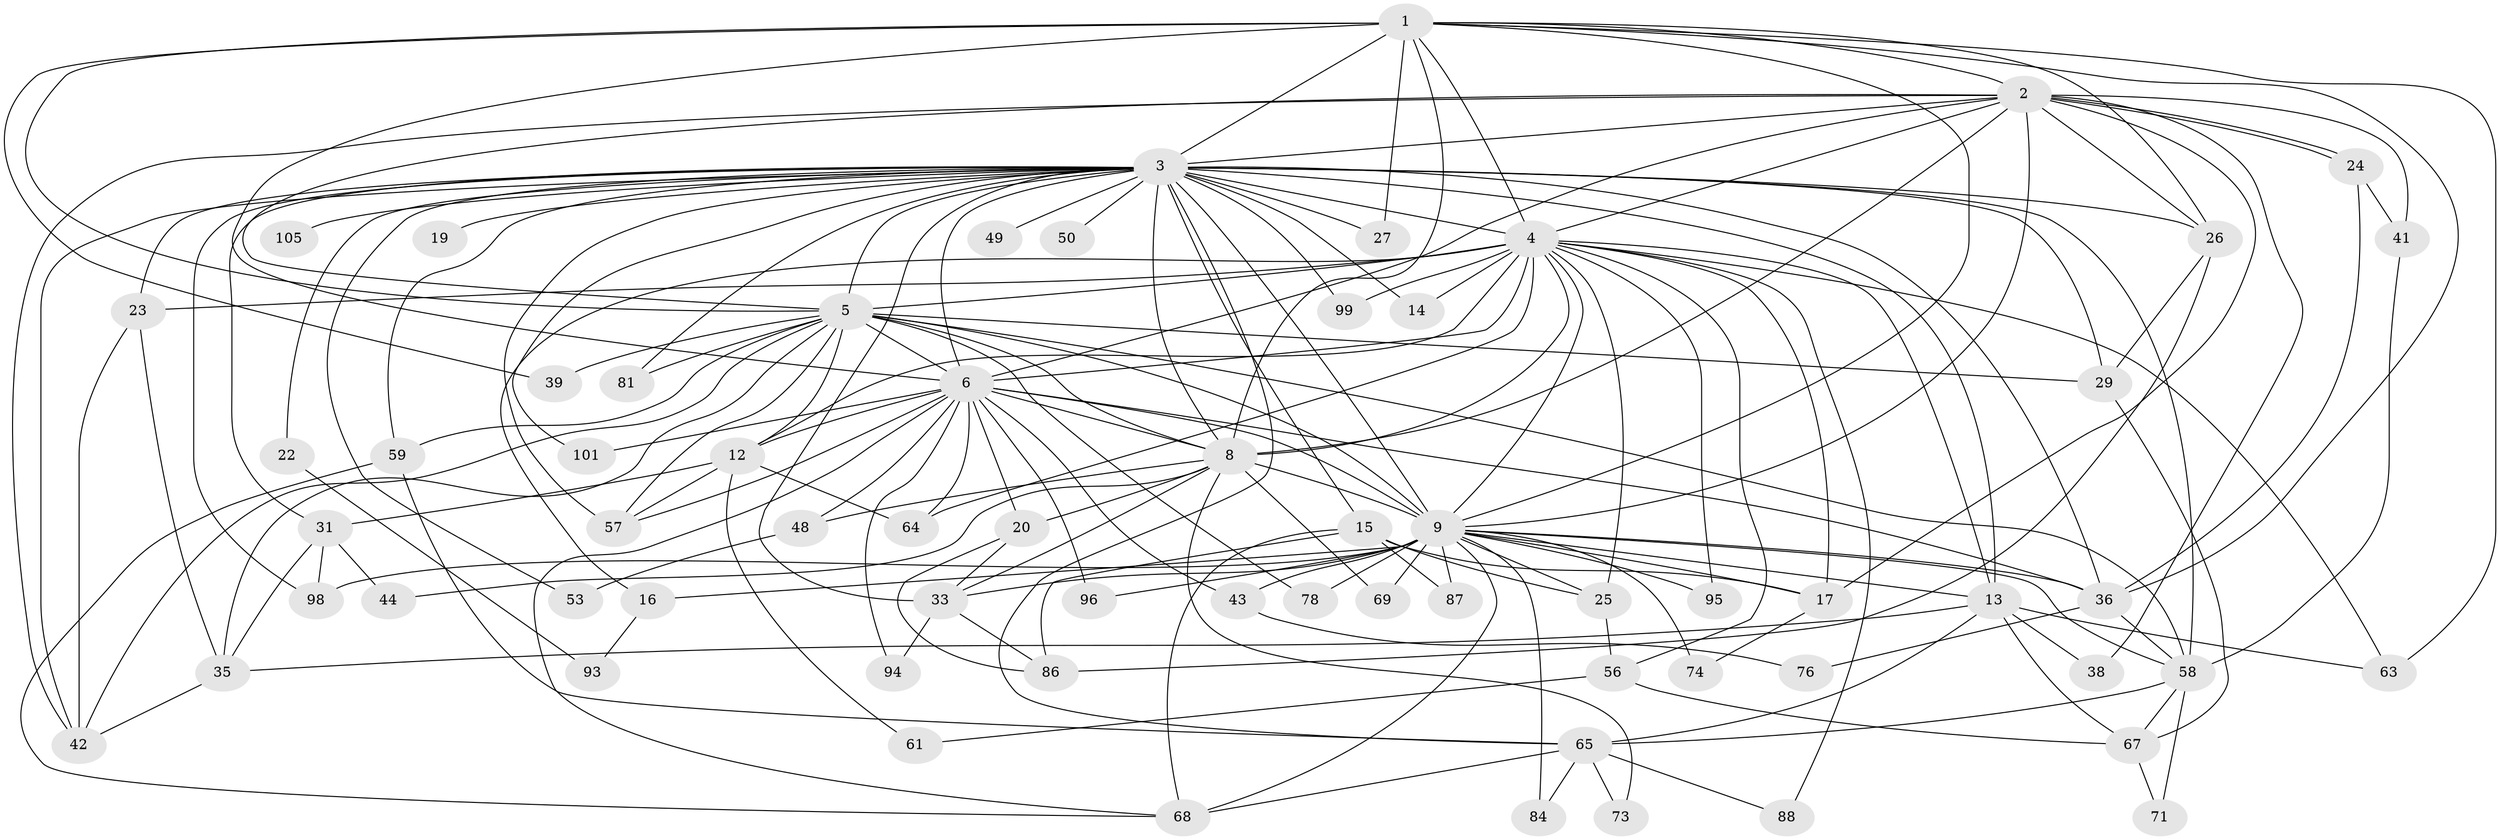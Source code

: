 // original degree distribution, {16: 0.015151515151515152, 17: 0.015151515151515152, 25: 0.007575757575757576, 19: 0.007575757575757576, 20: 0.007575757575757576, 18: 0.007575757575757576, 30: 0.007575757575757576, 38: 0.007575757575757576, 8: 0.022727272727272728, 5: 0.045454545454545456, 6: 0.022727272727272728, 2: 0.5227272727272727, 3: 0.15151515151515152, 4: 0.14393939393939395, 7: 0.007575757575757576, 9: 0.007575757575757576}
// Generated by graph-tools (version 1.1) at 2025/14/03/09/25 04:14:14]
// undirected, 66 vertices, 172 edges
graph export_dot {
graph [start="1"]
  node [color=gray90,style=filled];
  1;
  2 [super="+18+132"];
  3 [super="+7+47+52+37"];
  4;
  5;
  6 [super="+28+11+112+103"];
  8 [super="+21"];
  9 [super="+106+104"];
  12 [super="+32"];
  13 [super="+79+30"];
  14;
  15 [super="+119+111"];
  16;
  17 [super="+66"];
  19;
  20;
  22;
  23;
  24;
  25;
  26 [super="+40"];
  27;
  29;
  31 [super="+34"];
  33 [super="+45"];
  35 [super="+75"];
  36 [super="+117+77+46+60"];
  38;
  39;
  41;
  42 [super="+51"];
  43;
  44;
  48;
  49;
  50 [super="+110+54"];
  53;
  56;
  57 [super="+100"];
  58 [super="+127+82+70"];
  59;
  61;
  63 [super="+89"];
  64;
  65 [super="+83"];
  67 [super="+121"];
  68 [super="+92+131"];
  69;
  71;
  73;
  74;
  76;
  78;
  81;
  84;
  86 [super="+122+109"];
  87;
  88;
  93;
  94;
  95;
  96;
  98;
  99;
  101;
  105;
  1 -- 2;
  1 -- 3 [weight=4];
  1 -- 4;
  1 -- 5;
  1 -- 6;
  1 -- 8;
  1 -- 9;
  1 -- 27;
  1 -- 36 [weight=2];
  1 -- 39;
  1 -- 63;
  1 -- 26;
  2 -- 3 [weight=4];
  2 -- 4 [weight=2];
  2 -- 5;
  2 -- 6;
  2 -- 8 [weight=2];
  2 -- 9;
  2 -- 24;
  2 -- 24;
  2 -- 26;
  2 -- 38;
  2 -- 41;
  2 -- 42;
  2 -- 17;
  3 -- 4 [weight=3];
  3 -- 5 [weight=3];
  3 -- 6 [weight=6];
  3 -- 8 [weight=3];
  3 -- 9 [weight=5];
  3 -- 36 [weight=3];
  3 -- 58 [weight=2];
  3 -- 50 [weight=3];
  3 -- 13 [weight=2];
  3 -- 14;
  3 -- 15;
  3 -- 19 [weight=2];
  3 -- 22;
  3 -- 23 [weight=2];
  3 -- 26;
  3 -- 27;
  3 -- 29;
  3 -- 31 [weight=3];
  3 -- 33;
  3 -- 42;
  3 -- 49;
  3 -- 53;
  3 -- 59;
  3 -- 65;
  3 -- 81;
  3 -- 98;
  3 -- 99;
  3 -- 105;
  3 -- 101;
  3 -- 57;
  4 -- 5;
  4 -- 6 [weight=3];
  4 -- 8;
  4 -- 9;
  4 -- 13;
  4 -- 14;
  4 -- 16;
  4 -- 17;
  4 -- 23;
  4 -- 25;
  4 -- 56;
  4 -- 63;
  4 -- 64;
  4 -- 88;
  4 -- 95;
  4 -- 99;
  4 -- 12;
  5 -- 6;
  5 -- 8;
  5 -- 9;
  5 -- 12;
  5 -- 29;
  5 -- 35;
  5 -- 39;
  5 -- 59;
  5 -- 78;
  5 -- 81;
  5 -- 58;
  5 -- 42;
  5 -- 57;
  6 -- 8;
  6 -- 9 [weight=2];
  6 -- 12;
  6 -- 43;
  6 -- 48;
  6 -- 57 [weight=2];
  6 -- 68;
  6 -- 94;
  6 -- 96;
  6 -- 64;
  6 -- 101;
  6 -- 20;
  6 -- 36;
  8 -- 9 [weight=2];
  8 -- 20;
  8 -- 44;
  8 -- 48;
  8 -- 69;
  8 -- 73;
  8 -- 33;
  9 -- 16;
  9 -- 25;
  9 -- 43;
  9 -- 58;
  9 -- 68;
  9 -- 69;
  9 -- 74;
  9 -- 78;
  9 -- 84;
  9 -- 87;
  9 -- 95;
  9 -- 96;
  9 -- 13;
  9 -- 33;
  9 -- 98;
  9 -- 36;
  9 -- 17;
  12 -- 61;
  12 -- 64;
  12 -- 31;
  12 -- 57;
  13 -- 38;
  13 -- 63;
  13 -- 65;
  13 -- 67;
  13 -- 35;
  15 -- 17;
  15 -- 87;
  15 -- 68;
  15 -- 25;
  15 -- 86;
  16 -- 93;
  17 -- 74;
  20 -- 33;
  20 -- 86;
  22 -- 93;
  23 -- 35;
  23 -- 42;
  24 -- 41;
  24 -- 36;
  25 -- 56;
  26 -- 29;
  26 -- 86;
  29 -- 67;
  31 -- 44;
  31 -- 98;
  31 -- 35;
  33 -- 86 [weight=2];
  33 -- 94;
  35 -- 42;
  36 -- 76;
  36 -- 58;
  41 -- 58;
  43 -- 76;
  48 -- 53;
  56 -- 61;
  56 -- 67;
  58 -- 67;
  58 -- 71;
  58 -- 65;
  59 -- 65;
  59 -- 68;
  65 -- 73;
  65 -- 84;
  65 -- 88;
  65 -- 68;
  67 -- 71;
}
